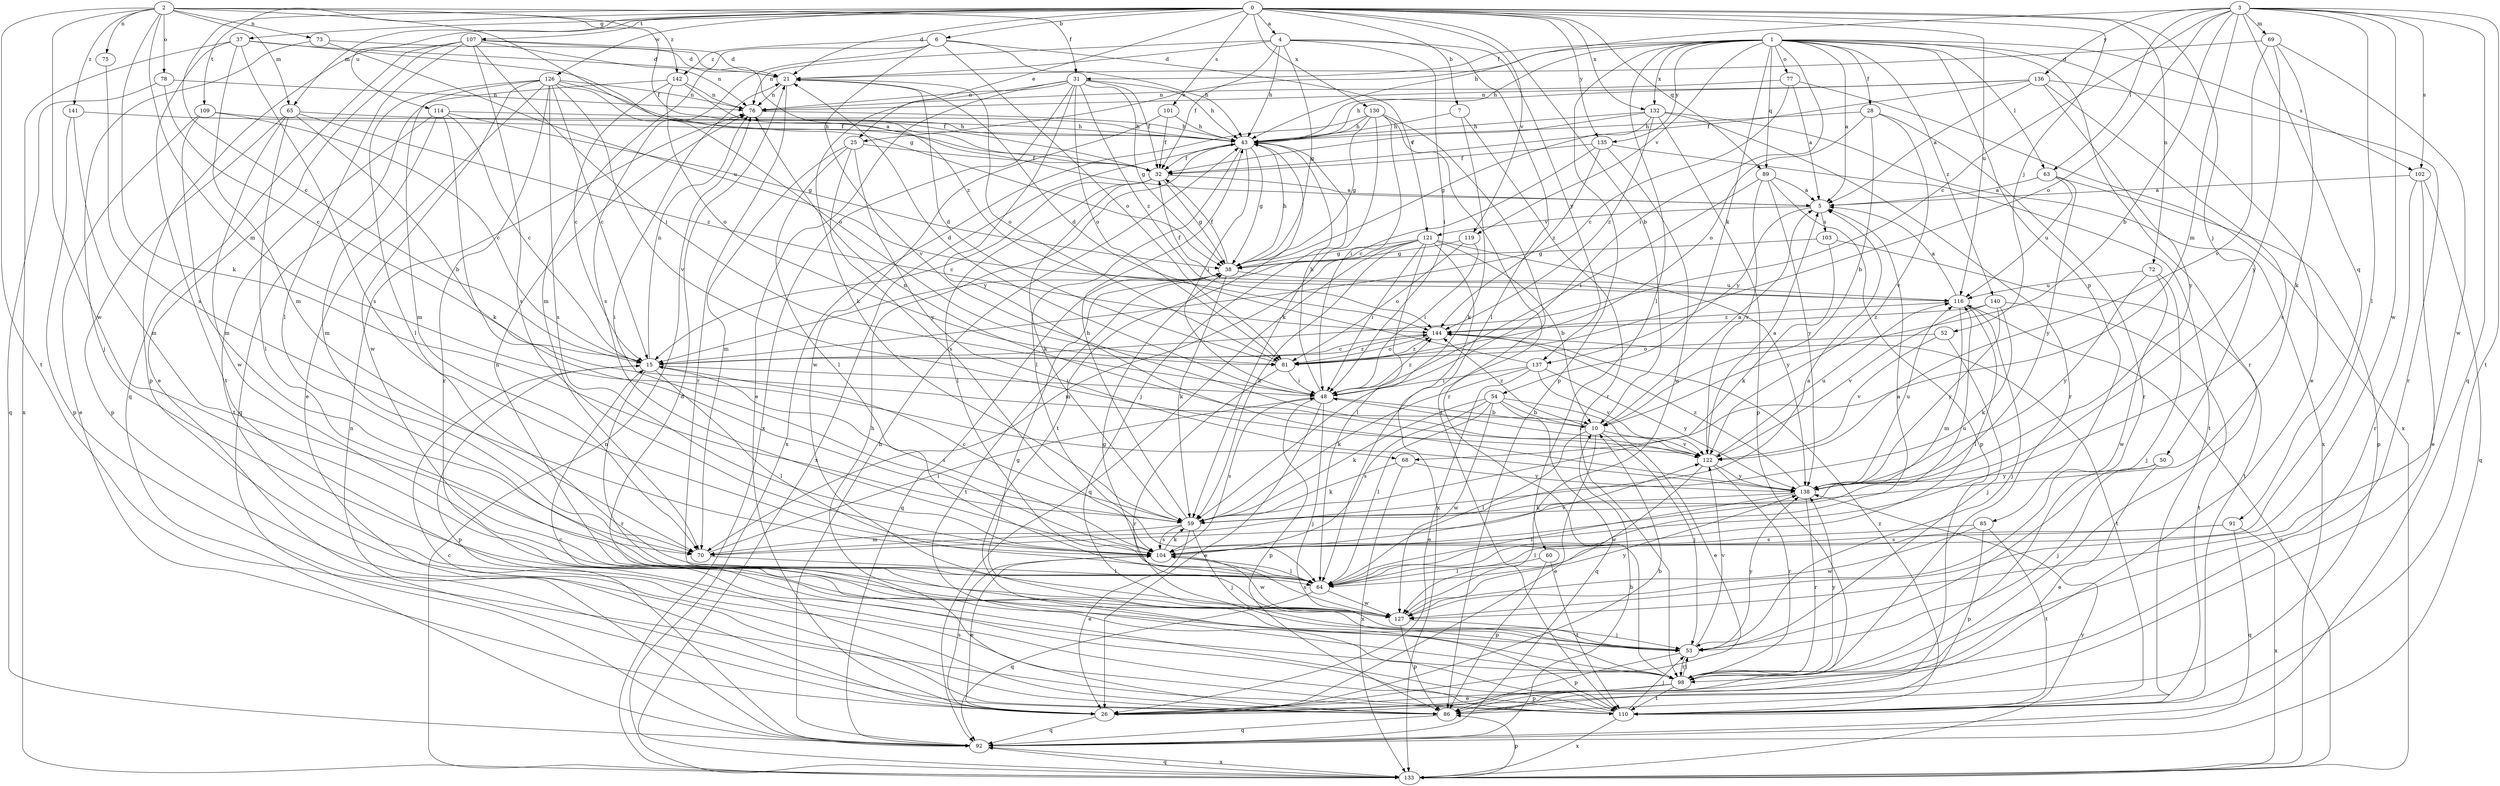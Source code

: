 strict digraph  {
0;
1;
2;
3;
4;
5;
6;
7;
10;
15;
21;
25;
26;
28;
31;
32;
37;
38;
43;
48;
50;
52;
53;
54;
59;
60;
63;
64;
65;
68;
69;
70;
72;
73;
75;
76;
77;
78;
81;
85;
86;
89;
91;
92;
98;
101;
102;
103;
104;
107;
109;
110;
114;
116;
119;
121;
122;
126;
127;
130;
132;
133;
135;
136;
137;
138;
140;
141;
142;
144;
0 -> 4  [label=a];
0 -> 6  [label=b];
0 -> 7  [label=b];
0 -> 10  [label=b];
0 -> 15  [label=c];
0 -> 21  [label=d];
0 -> 25  [label=e];
0 -> 37  [label=g];
0 -> 50  [label=j];
0 -> 52  [label=j];
0 -> 65  [label=m];
0 -> 72  [label=n];
0 -> 89  [label=q];
0 -> 101  [label=s];
0 -> 107  [label=t];
0 -> 109  [label=t];
0 -> 114  [label=u];
0 -> 116  [label=u];
0 -> 119  [label=v];
0 -> 126  [label=w];
0 -> 130  [label=x];
0 -> 132  [label=x];
0 -> 135  [label=y];
1 -> 5  [label=a];
1 -> 25  [label=e];
1 -> 26  [label=e];
1 -> 28  [label=f];
1 -> 31  [label=f];
1 -> 43  [label=h];
1 -> 48  [label=i];
1 -> 54  [label=k];
1 -> 60  [label=l];
1 -> 63  [label=l];
1 -> 77  [label=o];
1 -> 85  [label=p];
1 -> 86  [label=p];
1 -> 89  [label=q];
1 -> 98  [label=r];
1 -> 102  [label=s];
1 -> 119  [label=v];
1 -> 132  [label=x];
1 -> 135  [label=y];
1 -> 140  [label=z];
2 -> 31  [label=f];
2 -> 32  [label=f];
2 -> 38  [label=g];
2 -> 59  [label=k];
2 -> 65  [label=m];
2 -> 68  [label=m];
2 -> 73  [label=n];
2 -> 75  [label=n];
2 -> 78  [label=o];
2 -> 110  [label=t];
2 -> 127  [label=w];
2 -> 141  [label=z];
2 -> 142  [label=z];
3 -> 10  [label=b];
3 -> 15  [label=c];
3 -> 43  [label=h];
3 -> 63  [label=l];
3 -> 64  [label=l];
3 -> 68  [label=m];
3 -> 69  [label=m];
3 -> 81  [label=o];
3 -> 91  [label=q];
3 -> 92  [label=q];
3 -> 102  [label=s];
3 -> 110  [label=t];
3 -> 127  [label=w];
3 -> 136  [label=y];
4 -> 21  [label=d];
4 -> 32  [label=f];
4 -> 38  [label=g];
4 -> 43  [label=h];
4 -> 48  [label=i];
4 -> 64  [label=l];
4 -> 76  [label=n];
4 -> 137  [label=y];
5 -> 103  [label=s];
5 -> 121  [label=v];
5 -> 137  [label=y];
6 -> 43  [label=h];
6 -> 70  [label=m];
6 -> 81  [label=o];
6 -> 104  [label=s];
6 -> 121  [label=v];
6 -> 122  [label=v];
6 -> 142  [label=z];
7 -> 43  [label=h];
7 -> 59  [label=k];
7 -> 98  [label=r];
10 -> 5  [label=a];
10 -> 26  [label=e];
10 -> 53  [label=j];
10 -> 64  [label=l];
10 -> 122  [label=v];
10 -> 144  [label=z];
15 -> 48  [label=i];
15 -> 64  [label=l];
15 -> 76  [label=n];
15 -> 86  [label=p];
15 -> 98  [label=r];
15 -> 104  [label=s];
15 -> 144  [label=z];
21 -> 76  [label=n];
21 -> 81  [label=o];
21 -> 98  [label=r];
25 -> 32  [label=f];
25 -> 64  [label=l];
25 -> 70  [label=m];
25 -> 104  [label=s];
25 -> 138  [label=y];
26 -> 10  [label=b];
26 -> 92  [label=q];
26 -> 104  [label=s];
28 -> 10  [label=b];
28 -> 43  [label=h];
28 -> 81  [label=o];
28 -> 98  [label=r];
28 -> 122  [label=v];
31 -> 26  [label=e];
31 -> 32  [label=f];
31 -> 38  [label=g];
31 -> 43  [label=h];
31 -> 59  [label=k];
31 -> 76  [label=n];
31 -> 81  [label=o];
31 -> 133  [label=x];
31 -> 138  [label=y];
31 -> 144  [label=z];
32 -> 5  [label=a];
32 -> 15  [label=c];
32 -> 38  [label=g];
32 -> 59  [label=k];
32 -> 64  [label=l];
37 -> 5  [label=a];
37 -> 21  [label=d];
37 -> 70  [label=m];
37 -> 104  [label=s];
37 -> 110  [label=t];
37 -> 133  [label=x];
38 -> 32  [label=f];
38 -> 43  [label=h];
38 -> 59  [label=k];
38 -> 92  [label=q];
38 -> 110  [label=t];
38 -> 116  [label=u];
43 -> 32  [label=f];
43 -> 38  [label=g];
43 -> 48  [label=i];
43 -> 53  [label=j];
43 -> 64  [label=l];
43 -> 110  [label=t];
43 -> 133  [label=x];
48 -> 10  [label=b];
48 -> 21  [label=d];
48 -> 26  [label=e];
48 -> 43  [label=h];
48 -> 53  [label=j];
48 -> 86  [label=p];
48 -> 104  [label=s];
48 -> 144  [label=z];
50 -> 26  [label=e];
50 -> 53  [label=j];
50 -> 138  [label=y];
52 -> 53  [label=j];
52 -> 81  [label=o];
52 -> 122  [label=v];
53 -> 38  [label=g];
53 -> 86  [label=p];
53 -> 98  [label=r];
53 -> 122  [label=v];
53 -> 138  [label=y];
54 -> 10  [label=b];
54 -> 26  [label=e];
54 -> 59  [label=k];
54 -> 64  [label=l];
54 -> 92  [label=q];
54 -> 104  [label=s];
54 -> 127  [label=w];
59 -> 15  [label=c];
59 -> 26  [label=e];
59 -> 43  [label=h];
59 -> 53  [label=j];
59 -> 70  [label=m];
59 -> 104  [label=s];
60 -> 64  [label=l];
60 -> 86  [label=p];
60 -> 110  [label=t];
63 -> 5  [label=a];
63 -> 86  [label=p];
63 -> 116  [label=u];
63 -> 138  [label=y];
64 -> 5  [label=a];
64 -> 92  [label=q];
64 -> 127  [label=w];
65 -> 10  [label=b];
65 -> 43  [label=h];
65 -> 64  [label=l];
65 -> 86  [label=p];
65 -> 127  [label=w];
65 -> 144  [label=z];
68 -> 59  [label=k];
68 -> 133  [label=x];
68 -> 138  [label=y];
69 -> 21  [label=d];
69 -> 59  [label=k];
69 -> 122  [label=v];
69 -> 127  [label=w];
69 -> 138  [label=y];
70 -> 5  [label=a];
70 -> 48  [label=i];
70 -> 64  [label=l];
72 -> 53  [label=j];
72 -> 116  [label=u];
72 -> 127  [label=w];
72 -> 138  [label=y];
73 -> 21  [label=d];
73 -> 53  [label=j];
73 -> 116  [label=u];
75 -> 104  [label=s];
76 -> 43  [label=h];
77 -> 5  [label=a];
77 -> 15  [label=c];
77 -> 76  [label=n];
77 -> 133  [label=x];
78 -> 15  [label=c];
78 -> 76  [label=n];
78 -> 92  [label=q];
81 -> 21  [label=d];
81 -> 48  [label=i];
81 -> 98  [label=r];
81 -> 144  [label=z];
85 -> 86  [label=p];
85 -> 104  [label=s];
85 -> 110  [label=t];
85 -> 127  [label=w];
86 -> 43  [label=h];
86 -> 92  [label=q];
89 -> 5  [label=a];
89 -> 48  [label=i];
89 -> 86  [label=p];
89 -> 122  [label=v];
89 -> 138  [label=y];
91 -> 64  [label=l];
91 -> 92  [label=q];
91 -> 104  [label=s];
91 -> 133  [label=x];
92 -> 10  [label=b];
92 -> 15  [label=c];
92 -> 43  [label=h];
92 -> 76  [label=n];
92 -> 133  [label=x];
98 -> 26  [label=e];
98 -> 53  [label=j];
98 -> 86  [label=p];
98 -> 110  [label=t];
98 -> 138  [label=y];
101 -> 32  [label=f];
101 -> 43  [label=h];
101 -> 127  [label=w];
102 -> 5  [label=a];
102 -> 26  [label=e];
102 -> 92  [label=q];
102 -> 98  [label=r];
103 -> 38  [label=g];
103 -> 59  [label=k];
103 -> 110  [label=t];
104 -> 26  [label=e];
104 -> 59  [label=k];
104 -> 64  [label=l];
104 -> 116  [label=u];
104 -> 122  [label=v];
104 -> 127  [label=w];
104 -> 21  [label=i];
107 -> 21  [label=d];
107 -> 26  [label=e];
107 -> 48  [label=i];
107 -> 64  [label=l];
107 -> 76  [label=n];
107 -> 86  [label=p];
107 -> 92  [label=q];
107 -> 104  [label=s];
107 -> 144  [label=z];
109 -> 15  [label=c];
109 -> 26  [label=e];
109 -> 43  [label=h];
109 -> 70  [label=m];
110 -> 15  [label=c];
110 -> 21  [label=d];
110 -> 53  [label=j];
110 -> 133  [label=x];
110 -> 144  [label=z];
114 -> 15  [label=c];
114 -> 38  [label=g];
114 -> 43  [label=h];
114 -> 59  [label=k];
114 -> 70  [label=m];
114 -> 110  [label=t];
116 -> 5  [label=a];
116 -> 32  [label=f];
116 -> 53  [label=j];
116 -> 64  [label=l];
116 -> 70  [label=m];
116 -> 144  [label=z];
119 -> 38  [label=g];
119 -> 48  [label=i];
119 -> 81  [label=o];
121 -> 10  [label=b];
121 -> 38  [label=g];
121 -> 48  [label=i];
121 -> 59  [label=k];
121 -> 64  [label=l];
121 -> 70  [label=m];
121 -> 92  [label=q];
121 -> 133  [label=x];
121 -> 138  [label=y];
122 -> 5  [label=a];
122 -> 48  [label=i];
122 -> 76  [label=n];
122 -> 98  [label=r];
122 -> 116  [label=u];
122 -> 127  [label=w];
122 -> 138  [label=y];
126 -> 15  [label=c];
126 -> 26  [label=e];
126 -> 32  [label=f];
126 -> 64  [label=l];
126 -> 76  [label=n];
126 -> 81  [label=o];
126 -> 92  [label=q];
126 -> 98  [label=r];
126 -> 104  [label=s];
126 -> 122  [label=v];
126 -> 127  [label=w];
127 -> 38  [label=g];
127 -> 53  [label=j];
127 -> 76  [label=n];
127 -> 86  [label=p];
127 -> 104  [label=s];
127 -> 138  [label=y];
130 -> 38  [label=g];
130 -> 43  [label=h];
130 -> 48  [label=i];
130 -> 59  [label=k];
130 -> 98  [label=r];
130 -> 110  [label=t];
130 -> 133  [label=x];
132 -> 32  [label=f];
132 -> 38  [label=g];
132 -> 43  [label=h];
132 -> 86  [label=p];
132 -> 98  [label=r];
132 -> 133  [label=x];
132 -> 144  [label=z];
133 -> 76  [label=n];
133 -> 86  [label=p];
133 -> 92  [label=q];
133 -> 116  [label=u];
133 -> 138  [label=y];
135 -> 15  [label=c];
135 -> 32  [label=f];
135 -> 110  [label=t];
135 -> 127  [label=w];
135 -> 144  [label=z];
136 -> 5  [label=a];
136 -> 32  [label=f];
136 -> 43  [label=h];
136 -> 76  [label=n];
136 -> 98  [label=r];
136 -> 104  [label=s];
136 -> 138  [label=y];
137 -> 21  [label=d];
137 -> 26  [label=e];
137 -> 48  [label=i];
137 -> 59  [label=k];
137 -> 122  [label=v];
137 -> 138  [label=y];
138 -> 59  [label=k];
138 -> 64  [label=l];
138 -> 98  [label=r];
138 -> 116  [label=u];
138 -> 144  [label=z];
140 -> 59  [label=k];
140 -> 110  [label=t];
140 -> 122  [label=v];
140 -> 138  [label=y];
140 -> 144  [label=z];
141 -> 43  [label=h];
141 -> 70  [label=m];
141 -> 86  [label=p];
142 -> 15  [label=c];
142 -> 32  [label=f];
142 -> 70  [label=m];
142 -> 76  [label=n];
142 -> 81  [label=o];
144 -> 15  [label=c];
144 -> 81  [label=o];
144 -> 110  [label=t];
}
